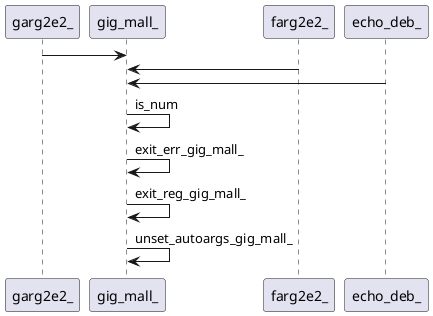 @startuml rete
garg2e2_ -> gig_mall_ 
farg2e2_ -> gig_mall_
echo_deb_ -> gig_mall_
gig_mall_ -> gig_mall_:is_num
gig_mall_ -> gig_mall_:exit_err_gig_mall_
gig_mall_ -> gig_mall_:exit_reg_gig_mall_
gig_mall_ -> gig_mall_:unset_autoargs_gig_mall_
' {wrap_fn}
' fnn o-> gig_mall_
' {body_fn}
@enduml